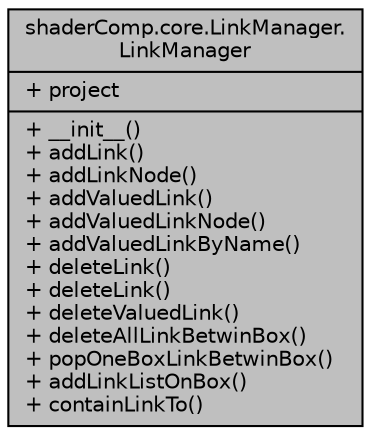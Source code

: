 digraph "shaderComp.core.LinkManager.LinkManager"
{
  edge [fontname="Helvetica",fontsize="10",labelfontname="Helvetica",labelfontsize="10"];
  node [fontname="Helvetica",fontsize="10",shape=record];
  Node1 [label="{shaderComp.core.LinkManager.\lLinkManager\n|+ project\l|+ __init__()\l+ addLink()\l+ addLinkNode()\l+ addValuedLink()\l+ addValuedLinkNode()\l+ addValuedLinkByName()\l+ deleteLink()\l+ deleteLink()\l+ deleteValuedLink()\l+ deleteAllLinkBetwinBox()\l+ popOneBoxLinkBetwinBox()\l+ addLinkListOnBox()\l+ containLinkTo()\l}",height=0.2,width=0.4,color="black", fillcolor="grey75", style="filled" fontcolor="black"];
}
